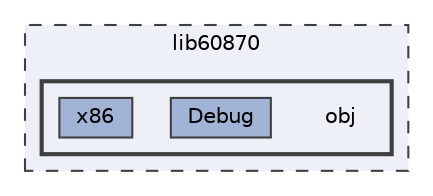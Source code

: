 digraph "C:/Users/IlyesBekaddour/Desktop/Workspace/lib60870.net/lib60870/obj"
{
 // LATEX_PDF_SIZE
  bgcolor="transparent";
  edge [fontname=Helvetica,fontsize=10,labelfontname=Helvetica,labelfontsize=10];
  node [fontname=Helvetica,fontsize=10,shape=box,height=0.2,width=0.4];
  compound=true
  subgraph clusterdir_d8978c4994c85815b95534f7a21d38a3 {
    graph [ bgcolor="#edf0f7", pencolor="grey25", label="lib60870", fontname=Helvetica,fontsize=10 style="filled,dashed", URL="dir_d8978c4994c85815b95534f7a21d38a3.html",tooltip=""]
  subgraph clusterdir_1426ccace41ffc2cc2eca9b41b45b309 {
    graph [ bgcolor="#edf0f7", pencolor="grey25", label="", fontname=Helvetica,fontsize=10 style="filled,bold", URL="dir_1426ccace41ffc2cc2eca9b41b45b309.html",tooltip=""]
    dir_1426ccace41ffc2cc2eca9b41b45b309 [shape=plaintext, label="obj"];
  dir_b0a5ae503da9b14c7a6f4a2af13537d9 [label="Debug", fillcolor="#a2b4d6", color="grey25", style="filled", URL="dir_b0a5ae503da9b14c7a6f4a2af13537d9.html",tooltip=""];
  dir_b850c7c61d39a008cf3688cd306216ed [label="x86", fillcolor="#a2b4d6", color="grey25", style="filled", URL="dir_b850c7c61d39a008cf3688cd306216ed.html",tooltip=""];
  }
  }
}

